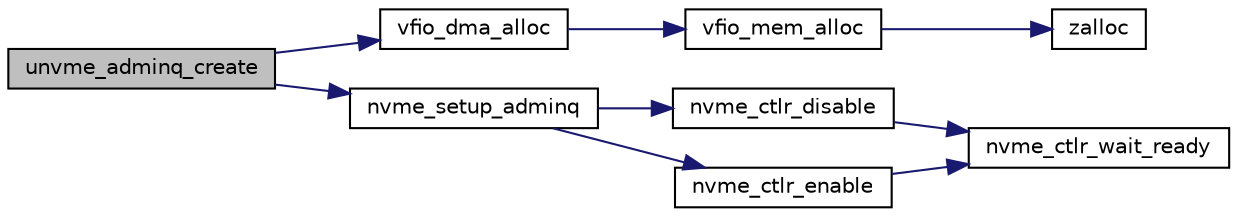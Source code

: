 digraph "unvme_adminq_create"
{
  edge [fontname="Helvetica",fontsize="10",labelfontname="Helvetica",labelfontsize="10"];
  node [fontname="Helvetica",fontsize="10",shape=record];
  rankdir="LR";
  Node1 [label="unvme_adminq_create",height=0.2,width=0.4,color="black", fillcolor="grey75", style="filled", fontcolor="black"];
  Node1 -> Node2 [color="midnightblue",fontsize="10",style="solid",fontname="Helvetica"];
  Node2 [label="vfio_dma_alloc",height=0.2,width=0.4,color="black", fillcolor="white", style="filled",URL="$unvme__vfio_8c.html#a198d04acfeb78988b4431e37eb6e53fd"];
  Node2 -> Node3 [color="midnightblue",fontsize="10",style="solid",fontname="Helvetica"];
  Node3 [label="vfio_mem_alloc",height=0.2,width=0.4,color="black", fillcolor="white", style="filled",URL="$unvme__vfio_8c.html#ab2aad0aa82586d1cb1c54fff5e97f047"];
  Node3 -> Node4 [color="midnightblue",fontsize="10",style="solid",fontname="Helvetica"];
  Node4 [label="zalloc",height=0.2,width=0.4,color="black", fillcolor="white", style="filled",URL="$unvme__log_8h.html#ad0365f35de6857f0533c276a8d243ccc"];
  Node1 -> Node5 [color="midnightblue",fontsize="10",style="solid",fontname="Helvetica"];
  Node5 [label="nvme_setup_adminq",height=0.2,width=0.4,color="black", fillcolor="white", style="filled",URL="$unvme__nvme_8c.html#ae9cde1e1294318442f4f1449fa3fa3d8"];
  Node5 -> Node6 [color="midnightblue",fontsize="10",style="solid",fontname="Helvetica"];
  Node6 [label="nvme_ctlr_disable",height=0.2,width=0.4,color="black", fillcolor="white", style="filled",URL="$unvme__nvme_8c.html#a07e19a085ac3acfc906edc23086c9398"];
  Node6 -> Node7 [color="midnightblue",fontsize="10",style="solid",fontname="Helvetica"];
  Node7 [label="nvme_ctlr_wait_ready",height=0.2,width=0.4,color="black", fillcolor="white", style="filled",URL="$unvme__nvme_8c.html#ace54fb125ce34434626a3f2f0679f088"];
  Node5 -> Node8 [color="midnightblue",fontsize="10",style="solid",fontname="Helvetica"];
  Node8 [label="nvme_ctlr_enable",height=0.2,width=0.4,color="black", fillcolor="white", style="filled",URL="$unvme__nvme_8c.html#a81186514eda42496873393557a046901"];
  Node8 -> Node7 [color="midnightblue",fontsize="10",style="solid",fontname="Helvetica"];
}
